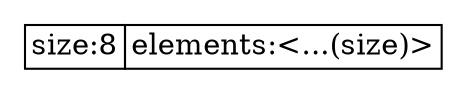 digraph G {
  rankdir = LR;
  node [shape=plaintext];
  edge [arrowhead=vee];

  n0 [label=<
    <TABLE BORDER="0" CELLBORDER="1" CELLSPACING="0" TOOLTIP="Foo" HREF="#">
      <TR><TD>size:8</TD><TD>elements:&lt;...(size)&gt;</TD></TR>
    </TABLE>
  >];

}